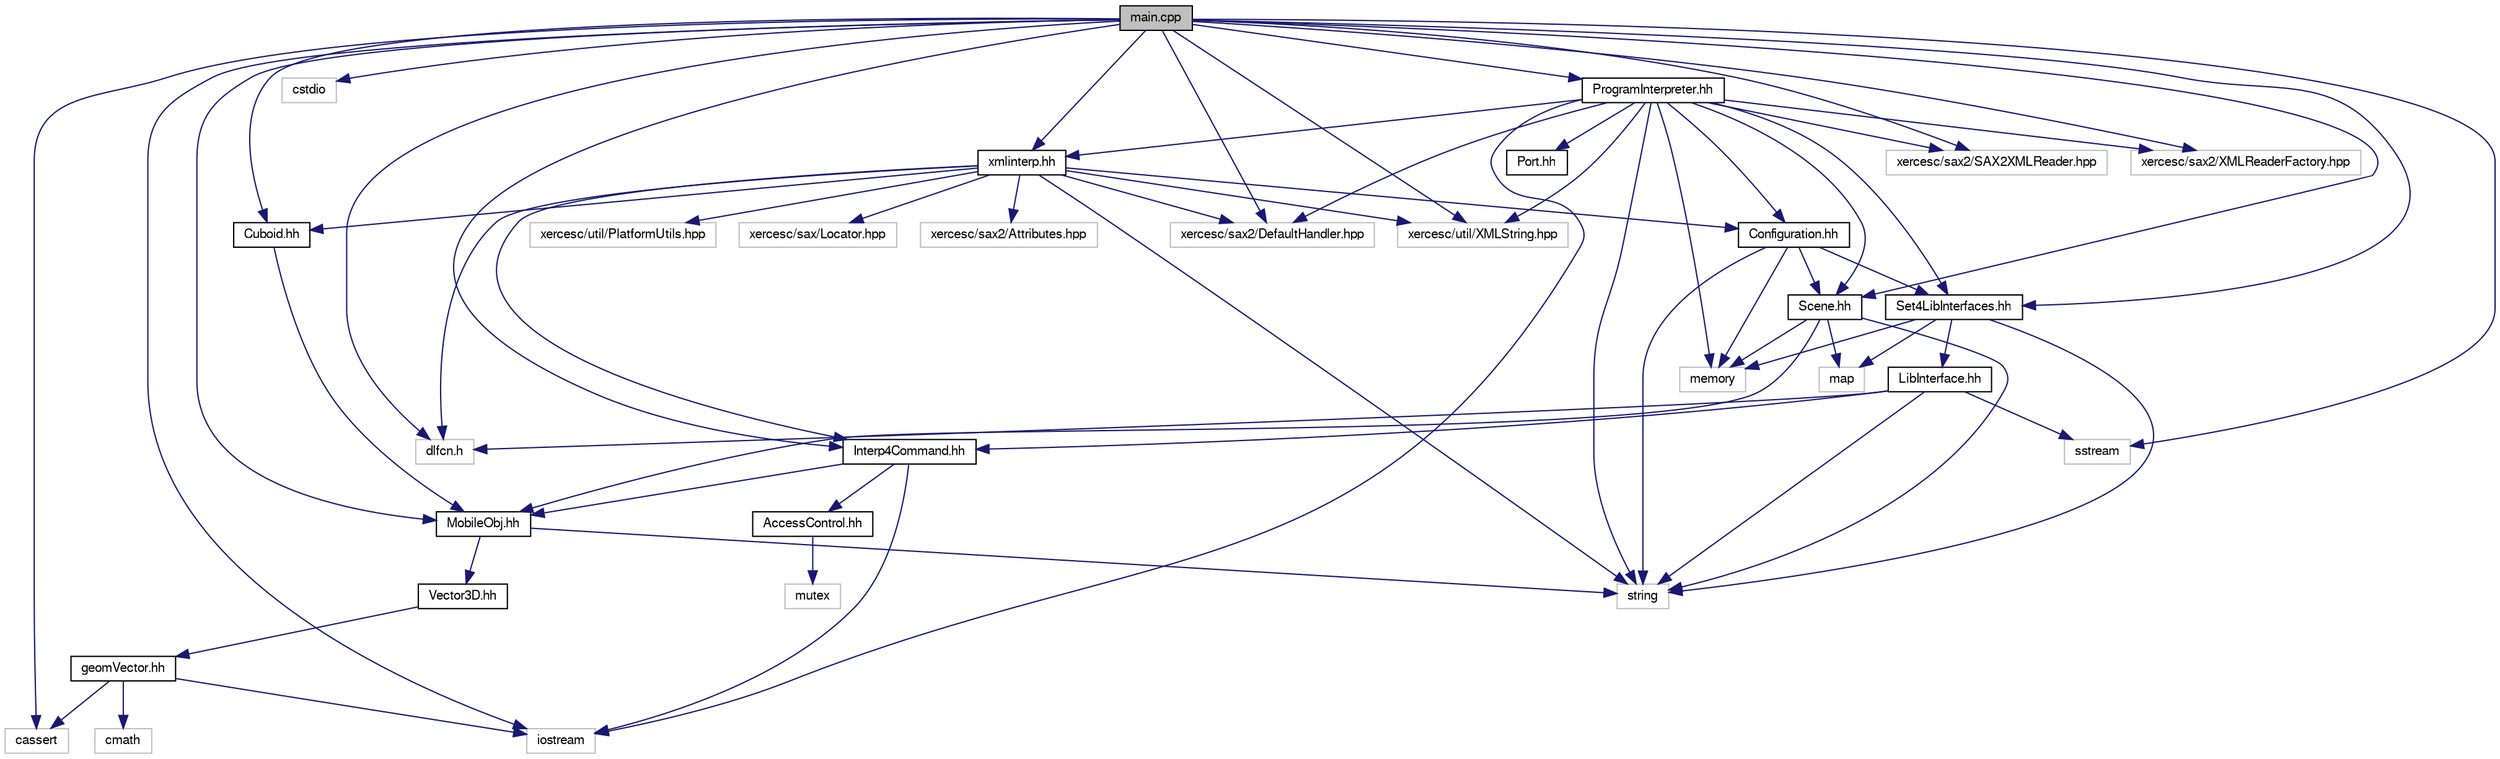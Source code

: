 digraph "main.cpp"
{
  edge [fontname="FreeSans",fontsize="10",labelfontname="FreeSans",labelfontsize="10"];
  node [fontname="FreeSans",fontsize="10",shape=record];
  Node0 [label="main.cpp",height=0.2,width=0.4,color="black", fillcolor="grey75", style="filled", fontcolor="black"];
  Node0 -> Node1 [color="midnightblue",fontsize="10",style="solid",fontname="FreeSans"];
  Node1 [label="iostream",height=0.2,width=0.4,color="grey75", fillcolor="white", style="filled"];
  Node0 -> Node2 [color="midnightblue",fontsize="10",style="solid",fontname="FreeSans"];
  Node2 [label="dlfcn.h",height=0.2,width=0.4,color="grey75", fillcolor="white", style="filled"];
  Node0 -> Node3 [color="midnightblue",fontsize="10",style="solid",fontname="FreeSans"];
  Node3 [label="cassert",height=0.2,width=0.4,color="grey75", fillcolor="white", style="filled"];
  Node0 -> Node4 [color="midnightblue",fontsize="10",style="solid",fontname="FreeSans"];
  Node4 [label="sstream",height=0.2,width=0.4,color="grey75", fillcolor="white", style="filled"];
  Node0 -> Node5 [color="midnightblue",fontsize="10",style="solid",fontname="FreeSans"];
  Node5 [label="cstdio",height=0.2,width=0.4,color="grey75", fillcolor="white", style="filled"];
  Node0 -> Node6 [color="midnightblue",fontsize="10",style="solid",fontname="FreeSans"];
  Node6 [label="Interp4Command.hh",height=0.2,width=0.4,color="black", fillcolor="white", style="filled",URL="$Interp4Command_8hh.html",tooltip="Definicja klasy Interp4Command. "];
  Node6 -> Node1 [color="midnightblue",fontsize="10",style="solid",fontname="FreeSans"];
  Node6 -> Node7 [color="midnightblue",fontsize="10",style="solid",fontname="FreeSans"];
  Node7 [label="MobileObj.hh",height=0.2,width=0.4,color="black", fillcolor="white", style="filled",URL="$MobileObj_8hh.html",tooltip="Zawiera definicję klasy MobileObj. "];
  Node7 -> Node8 [color="midnightblue",fontsize="10",style="solid",fontname="FreeSans"];
  Node8 [label="string",height=0.2,width=0.4,color="grey75", fillcolor="white", style="filled"];
  Node7 -> Node9 [color="midnightblue",fontsize="10",style="solid",fontname="FreeSans"];
  Node9 [label="Vector3D.hh",height=0.2,width=0.4,color="black", fillcolor="white", style="filled",URL="$Vector3D_8hh.html",tooltip="Deklaracja instacji szablonu geom::Vector. "];
  Node9 -> Node10 [color="midnightblue",fontsize="10",style="solid",fontname="FreeSans"];
  Node10 [label="geomVector.hh",height=0.2,width=0.4,color="black", fillcolor="white", style="filled",URL="$geomVector_8hh.html",tooltip="Definicja szablonu wektora N-wymiarowego. "];
  Node10 -> Node1 [color="midnightblue",fontsize="10",style="solid",fontname="FreeSans"];
  Node10 -> Node11 [color="midnightblue",fontsize="10",style="solid",fontname="FreeSans"];
  Node11 [label="cmath",height=0.2,width=0.4,color="grey75", fillcolor="white", style="filled"];
  Node10 -> Node3 [color="midnightblue",fontsize="10",style="solid",fontname="FreeSans"];
  Node6 -> Node12 [color="midnightblue",fontsize="10",style="solid",fontname="FreeSans"];
  Node12 [label="AccessControl.hh",height=0.2,width=0.4,color="black", fillcolor="white", style="filled",URL="$AccessControl_8hh.html",tooltip="Zawiera definicję klasy AccessControl. "];
  Node12 -> Node13 [color="midnightblue",fontsize="10",style="solid",fontname="FreeSans"];
  Node13 [label="mutex",height=0.2,width=0.4,color="grey75", fillcolor="white", style="filled"];
  Node0 -> Node14 [color="midnightblue",fontsize="10",style="solid",fontname="FreeSans"];
  Node14 [label="Set4LibInterfaces.hh",height=0.2,width=0.4,color="black", fillcolor="white", style="filled",URL="$Set4LibInterfaces_8hh.html",tooltip="Deklaracja instacji szablonu std::map<string,std::shared_ptr<LibInterface>> "];
  Node14 -> Node15 [color="midnightblue",fontsize="10",style="solid",fontname="FreeSans"];
  Node15 [label="LibInterface.hh",height=0.2,width=0.4,color="black", fillcolor="white", style="filled",URL="$LibInterface_8hh.html",tooltip="Definicja klasy LibInterface. "];
  Node15 -> Node8 [color="midnightblue",fontsize="10",style="solid",fontname="FreeSans"];
  Node15 -> Node6 [color="midnightblue",fontsize="10",style="solid",fontname="FreeSans"];
  Node15 -> Node4 [color="midnightblue",fontsize="10",style="solid",fontname="FreeSans"];
  Node15 -> Node2 [color="midnightblue",fontsize="10",style="solid",fontname="FreeSans"];
  Node14 -> Node8 [color="midnightblue",fontsize="10",style="solid",fontname="FreeSans"];
  Node14 -> Node16 [color="midnightblue",fontsize="10",style="solid",fontname="FreeSans"];
  Node16 [label="map",height=0.2,width=0.4,color="grey75", fillcolor="white", style="filled"];
  Node14 -> Node17 [color="midnightblue",fontsize="10",style="solid",fontname="FreeSans"];
  Node17 [label="memory",height=0.2,width=0.4,color="grey75", fillcolor="white", style="filled"];
  Node0 -> Node18 [color="midnightblue",fontsize="10",style="solid",fontname="FreeSans"];
  Node18 [label="Scene.hh",height=0.2,width=0.4,color="black", fillcolor="white", style="filled",URL="$Scene_8hh.html",tooltip="Deklaracja instacji szablonu std::map<string,std::shared_ptr<MobileObj>> "];
  Node18 -> Node7 [color="midnightblue",fontsize="10",style="solid",fontname="FreeSans"];
  Node18 -> Node8 [color="midnightblue",fontsize="10",style="solid",fontname="FreeSans"];
  Node18 -> Node17 [color="midnightblue",fontsize="10",style="solid",fontname="FreeSans"];
  Node18 -> Node16 [color="midnightblue",fontsize="10",style="solid",fontname="FreeSans"];
  Node0 -> Node7 [color="midnightblue",fontsize="10",style="solid",fontname="FreeSans"];
  Node0 -> Node19 [color="midnightblue",fontsize="10",style="solid",fontname="FreeSans"];
  Node19 [label="Cuboid.hh",height=0.2,width=0.4,color="black", fillcolor="white", style="filled",URL="$Cuboid_8hh.html"];
  Node19 -> Node7 [color="midnightblue",fontsize="10",style="solid",fontname="FreeSans"];
  Node0 -> Node20 [color="midnightblue",fontsize="10",style="solid",fontname="FreeSans"];
  Node20 [label="xmlinterp.hh",height=0.2,width=0.4,color="black", fillcolor="white", style="filled",URL="$xmlinterp_8hh.html"];
  Node20 -> Node8 [color="midnightblue",fontsize="10",style="solid",fontname="FreeSans"];
  Node20 -> Node21 [color="midnightblue",fontsize="10",style="solid",fontname="FreeSans"];
  Node21 [label="xercesc/util/XMLString.hpp",height=0.2,width=0.4,color="grey75", fillcolor="white", style="filled"];
  Node20 -> Node22 [color="midnightblue",fontsize="10",style="solid",fontname="FreeSans"];
  Node22 [label="xercesc/util/PlatformUtils.hpp",height=0.2,width=0.4,color="grey75", fillcolor="white", style="filled"];
  Node20 -> Node23 [color="midnightblue",fontsize="10",style="solid",fontname="FreeSans"];
  Node23 [label="xercesc/sax/Locator.hpp",height=0.2,width=0.4,color="grey75", fillcolor="white", style="filled"];
  Node20 -> Node24 [color="midnightblue",fontsize="10",style="solid",fontname="FreeSans"];
  Node24 [label="xercesc/sax2/Attributes.hpp",height=0.2,width=0.4,color="grey75", fillcolor="white", style="filled"];
  Node20 -> Node25 [color="midnightblue",fontsize="10",style="solid",fontname="FreeSans"];
  Node25 [label="xercesc/sax2/DefaultHandler.hpp",height=0.2,width=0.4,color="grey75", fillcolor="white", style="filled"];
  Node20 -> Node26 [color="midnightblue",fontsize="10",style="solid",fontname="FreeSans"];
  Node26 [label="Configuration.hh",height=0.2,width=0.4,color="black", fillcolor="white", style="filled",URL="$Configuration_8hh.html"];
  Node26 -> Node8 [color="midnightblue",fontsize="10",style="solid",fontname="FreeSans"];
  Node26 -> Node17 [color="midnightblue",fontsize="10",style="solid",fontname="FreeSans"];
  Node26 -> Node18 [color="midnightblue",fontsize="10",style="solid",fontname="FreeSans"];
  Node26 -> Node14 [color="midnightblue",fontsize="10",style="solid",fontname="FreeSans"];
  Node20 -> Node6 [color="midnightblue",fontsize="10",style="solid",fontname="FreeSans"];
  Node20 -> Node2 [color="midnightblue",fontsize="10",style="solid",fontname="FreeSans"];
  Node20 -> Node19 [color="midnightblue",fontsize="10",style="solid",fontname="FreeSans"];
  Node0 -> Node27 [color="midnightblue",fontsize="10",style="solid",fontname="FreeSans"];
  Node27 [label="ProgramInterpreter.hh",height=0.2,width=0.4,color="black", fillcolor="white", style="filled",URL="$ProgramInterpreter_8hh.html"];
  Node27 -> Node18 [color="midnightblue",fontsize="10",style="solid",fontname="FreeSans"];
  Node27 -> Node14 [color="midnightblue",fontsize="10",style="solid",fontname="FreeSans"];
  Node27 -> Node8 [color="midnightblue",fontsize="10",style="solid",fontname="FreeSans"];
  Node27 -> Node17 [color="midnightblue",fontsize="10",style="solid",fontname="FreeSans"];
  Node27 -> Node20 [color="midnightblue",fontsize="10",style="solid",fontname="FreeSans"];
  Node27 -> Node26 [color="midnightblue",fontsize="10",style="solid",fontname="FreeSans"];
  Node27 -> Node28 [color="midnightblue",fontsize="10",style="solid",fontname="FreeSans"];
  Node28 [label="Port.hh",height=0.2,width=0.4,color="black", fillcolor="white", style="filled",URL="$Port_8hh.html"];
  Node27 -> Node29 [color="midnightblue",fontsize="10",style="solid",fontname="FreeSans"];
  Node29 [label="xercesc/sax2/SAX2XMLReader.hpp",height=0.2,width=0.4,color="grey75", fillcolor="white", style="filled"];
  Node27 -> Node30 [color="midnightblue",fontsize="10",style="solid",fontname="FreeSans"];
  Node30 [label="xercesc/sax2/XMLReaderFactory.hpp",height=0.2,width=0.4,color="grey75", fillcolor="white", style="filled"];
  Node27 -> Node25 [color="midnightblue",fontsize="10",style="solid",fontname="FreeSans"];
  Node27 -> Node21 [color="midnightblue",fontsize="10",style="solid",fontname="FreeSans"];
  Node27 -> Node1 [color="midnightblue",fontsize="10",style="solid",fontname="FreeSans"];
  Node0 -> Node29 [color="midnightblue",fontsize="10",style="solid",fontname="FreeSans"];
  Node0 -> Node30 [color="midnightblue",fontsize="10",style="solid",fontname="FreeSans"];
  Node0 -> Node25 [color="midnightblue",fontsize="10",style="solid",fontname="FreeSans"];
  Node0 -> Node21 [color="midnightblue",fontsize="10",style="solid",fontname="FreeSans"];
}
